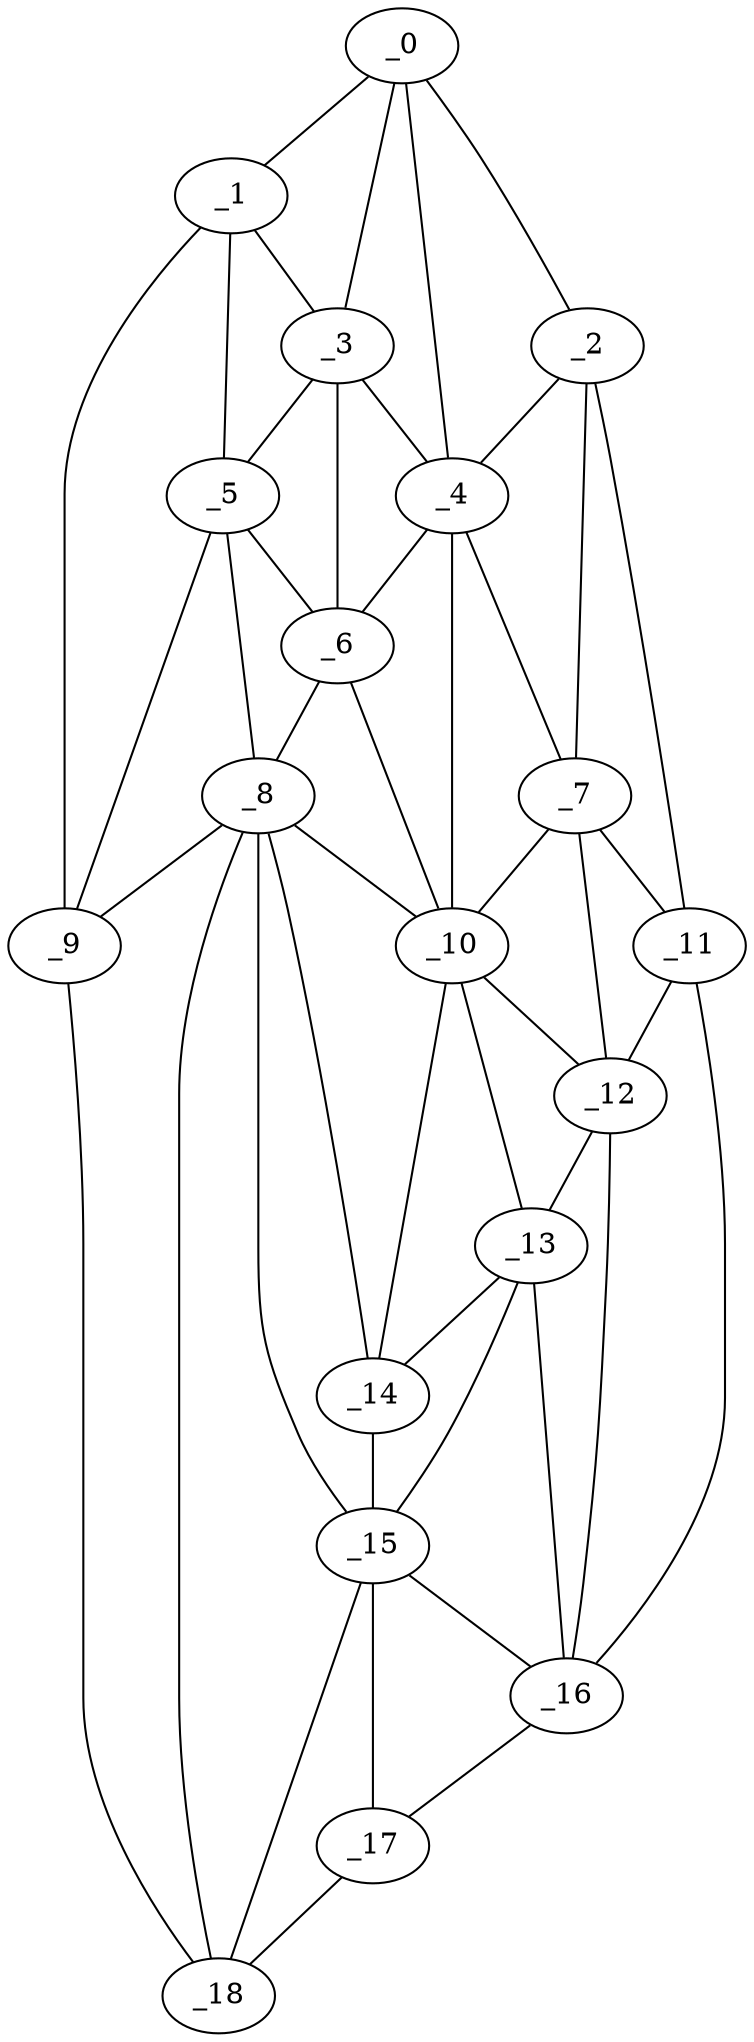 graph "obj48__165.gxl" {
	_0	 [x=5,
		y=55];
	_1	 [x=28,
		y=113];
	_0 -- _1	 [valence=1];
	_2	 [x=32,
		y=21];
	_0 -- _2	 [valence=1];
	_3	 [x=47,
		y=72];
	_0 -- _3	 [valence=1];
	_4	 [x=52,
		y=62];
	_0 -- _4	 [valence=2];
	_1 -- _3	 [valence=1];
	_5	 [x=63,
		y=90];
	_1 -- _5	 [valence=2];
	_9	 [x=82,
		y=110];
	_1 -- _9	 [valence=1];
	_2 -- _4	 [valence=1];
	_7	 [x=75,
		y=17];
	_2 -- _7	 [valence=2];
	_11	 [x=86,
		y=15];
	_2 -- _11	 [valence=1];
	_3 -- _4	 [valence=2];
	_3 -- _5	 [valence=2];
	_6	 [x=64,
		y=67];
	_3 -- _6	 [valence=1];
	_4 -- _6	 [valence=1];
	_4 -- _7	 [valence=2];
	_10	 [x=85,
		y=38];
	_4 -- _10	 [valence=2];
	_5 -- _6	 [valence=2];
	_8	 [x=76,
		y=68];
	_5 -- _8	 [valence=1];
	_5 -- _9	 [valence=2];
	_6 -- _8	 [valence=1];
	_6 -- _10	 [valence=2];
	_7 -- _10	 [valence=1];
	_7 -- _11	 [valence=1];
	_12	 [x=89,
		y=23];
	_7 -- _12	 [valence=1];
	_8 -- _9	 [valence=2];
	_8 -- _10	 [valence=2];
	_14	 [x=101,
		y=47];
	_8 -- _14	 [valence=2];
	_15	 [x=109,
		y=53];
	_8 -- _15	 [valence=2];
	_18	 [x=124,
		y=76];
	_8 -- _18	 [valence=1];
	_9 -- _18	 [valence=1];
	_10 -- _12	 [valence=1];
	_13	 [x=97,
		y=39];
	_10 -- _13	 [valence=2];
	_10 -- _14	 [valence=1];
	_11 -- _12	 [valence=1];
	_16	 [x=124,
		y=58];
	_11 -- _16	 [valence=1];
	_12 -- _13	 [valence=2];
	_12 -- _16	 [valence=2];
	_13 -- _14	 [valence=2];
	_13 -- _15	 [valence=2];
	_13 -- _16	 [valence=1];
	_14 -- _15	 [valence=1];
	_15 -- _16	 [valence=2];
	_17	 [x=124,
		y=65];
	_15 -- _17	 [valence=2];
	_15 -- _18	 [valence=1];
	_16 -- _17	 [valence=1];
	_17 -- _18	 [valence=1];
}
